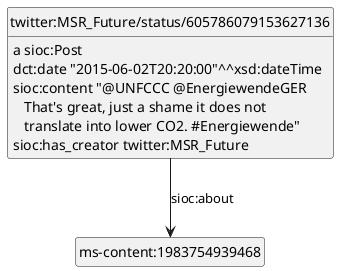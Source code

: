 @startuml
hide empty methods
hide empty attributes
hide circle
skinparam classAttributeIconSize 0
class twitter_MSR_Future_status_605786079153627136 as "twitter:MSR_Future/status/605786079153627136"
twitter_MSR_Future_status_605786079153627136 : a sioc:Post
class ms_content_1983754939468 as "ms-content:1983754939468"
twitter_MSR_Future_status_605786079153627136 --> ms_content_1983754939468 : sioc:about
twitter_MSR_Future_status_605786079153627136 : dct:date "2015-06-02T20:20:00"^^xsd:dateTime
twitter_MSR_Future_status_605786079153627136 : sioc:content "@UNFCCC @EnergiewendeGER\n   That's great, just a shame it does not\n   translate into lower CO2. #Energiewende"
twitter_MSR_Future_status_605786079153627136 : sioc:has_creator twitter:MSR_Future
@enduml
